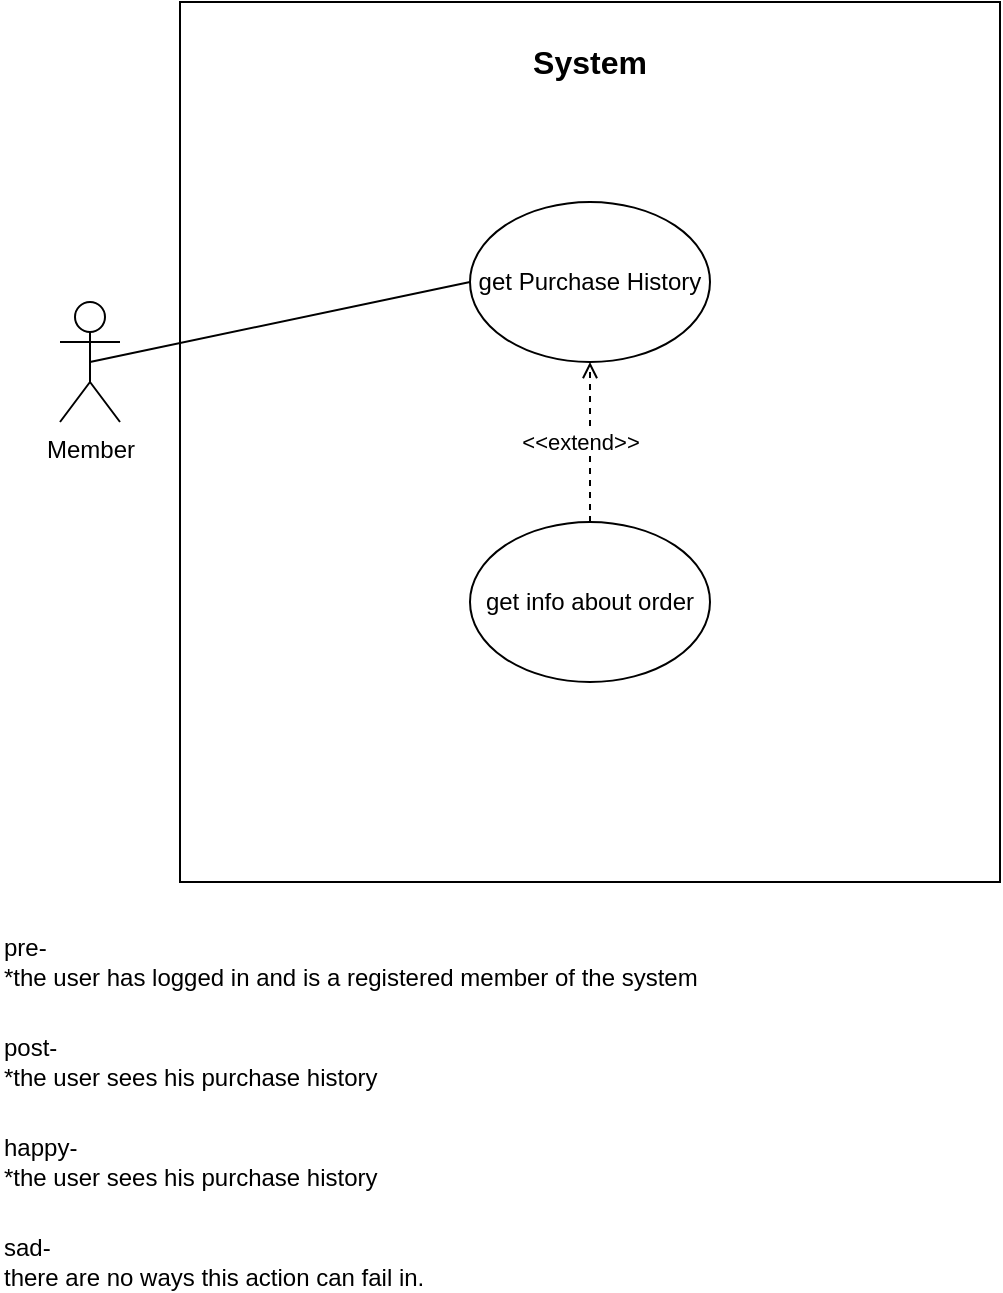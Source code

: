 <mxfile version="14.6.1" type="device"><diagram id="QMNTgYY--9hDRO-alIi9" name="Page-1"><mxGraphModel dx="1038" dy="580" grid="1" gridSize="10" guides="1" tooltips="1" connect="1" arrows="1" fold="1" page="1" pageScale="1" pageWidth="850" pageHeight="1100" math="0" shadow="0"><root><mxCell id="0"/><mxCell id="1" parent="0"/><mxCell id="YU3kyXqVDncRMY7Hvg20-1" value="" style="rounded=0;whiteSpace=wrap;html=1;" parent="1" vertex="1"><mxGeometry x="190" y="60" width="410" height="440" as="geometry"/></mxCell><mxCell id="YU3kyXqVDncRMY7Hvg20-2" value="&lt;font size=&quot;3&quot;&gt;&lt;b&gt;System&lt;/b&gt;&lt;/font&gt;" style="text;html=1;strokeColor=none;fillColor=none;align=center;verticalAlign=middle;whiteSpace=wrap;rounded=0;" parent="1" vertex="1"><mxGeometry x="375" y="80" width="40" height="20" as="geometry"/></mxCell><mxCell id="YU3kyXqVDncRMY7Hvg20-3" value="Member" style="shape=umlActor;verticalLabelPosition=bottom;verticalAlign=top;html=1;outlineConnect=0;" parent="1" vertex="1"><mxGeometry x="130" y="210" width="30" height="60" as="geometry"/></mxCell><mxCell id="YU3kyXqVDncRMY7Hvg20-4" value="get Purchase History" style="ellipse;whiteSpace=wrap;html=1;" parent="1" vertex="1"><mxGeometry x="335" y="160" width="120" height="80" as="geometry"/></mxCell><mxCell id="YU3kyXqVDncRMY7Hvg20-5" value="" style="endArrow=none;html=1;strokeWidth=1;exitX=0.5;exitY=0.5;exitDx=0;exitDy=0;exitPerimeter=0;entryX=0;entryY=0.5;entryDx=0;entryDy=0;" parent="1" source="YU3kyXqVDncRMY7Hvg20-3" target="YU3kyXqVDncRMY7Hvg20-4" edge="1"><mxGeometry width="50" height="50" relative="1" as="geometry"><mxPoint x="390" y="320" as="sourcePoint"/><mxPoint x="440" y="270" as="targetPoint"/></mxGeometry></mxCell><mxCell id="YU3kyXqVDncRMY7Hvg20-6" value="get info about order" style="ellipse;whiteSpace=wrap;html=1;" parent="1" vertex="1"><mxGeometry x="335" y="320" width="120" height="80" as="geometry"/></mxCell><mxCell id="YU3kyXqVDncRMY7Hvg20-7" value="" style="endArrow=open;dashed=1;html=1;strokeWidth=1;entryX=0.5;entryY=1;entryDx=0;entryDy=0;exitX=0.5;exitY=0;exitDx=0;exitDy=0;endFill=0;" parent="1" source="YU3kyXqVDncRMY7Hvg20-6" target="YU3kyXqVDncRMY7Hvg20-4" edge="1"><mxGeometry width="50" height="50" relative="1" as="geometry"><mxPoint x="390" y="310" as="sourcePoint"/><mxPoint x="440" y="260" as="targetPoint"/></mxGeometry></mxCell><mxCell id="YU3kyXqVDncRMY7Hvg20-8" value="&amp;lt;&amp;lt;extend&amp;gt;&amp;gt;" style="edgeLabel;html=1;align=center;verticalAlign=middle;resizable=0;points=[];" parent="YU3kyXqVDncRMY7Hvg20-7" vertex="1" connectable="0"><mxGeometry x="-0.395" y="-4" relative="1" as="geometry"><mxPoint x="-9" y="-16" as="offset"/></mxGeometry></mxCell><mxCell id="SgmfjIXbSURARXRDBoqB-1" value="pre-&lt;br&gt;*the user has logged in and is a registered member of the system" style="text;html=1;strokeColor=none;fillColor=none;align=left;verticalAlign=middle;whiteSpace=wrap;rounded=0;" vertex="1" parent="1"><mxGeometry x="100" y="530" width="480" height="20" as="geometry"/></mxCell><mxCell id="SgmfjIXbSURARXRDBoqB-2" value="post-&lt;br&gt;*the user sees his purchase history" style="text;html=1;strokeColor=none;fillColor=none;align=left;verticalAlign=middle;whiteSpace=wrap;rounded=0;" vertex="1" parent="1"><mxGeometry x="100" y="580" width="320" height="20" as="geometry"/></mxCell><mxCell id="SgmfjIXbSURARXRDBoqB-3" value="happy-&lt;br&gt;*the user sees his purchase history" style="text;html=1;strokeColor=none;fillColor=none;align=left;verticalAlign=middle;whiteSpace=wrap;rounded=0;" vertex="1" parent="1"><mxGeometry x="100" y="630" width="320" height="20" as="geometry"/></mxCell><mxCell id="SgmfjIXbSURARXRDBoqB-4" value="sad-&lt;br&gt;there are no ways this action can fail in." style="text;html=1;strokeColor=none;fillColor=none;align=left;verticalAlign=middle;whiteSpace=wrap;rounded=0;" vertex="1" parent="1"><mxGeometry x="100" y="680" width="220" height="20" as="geometry"/></mxCell></root></mxGraphModel></diagram></mxfile>